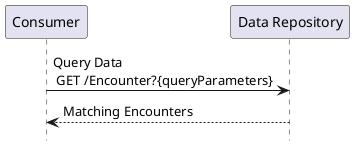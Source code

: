 @startuml

hide footbox

participant Consumer

participant "Data Repository" as DataRepository


  Consumer -> DataRepository : Query Data  \n GET /Encounter?{queryParameters}
  DataRepository --> Consumer: Matching Encounters

@enduml
